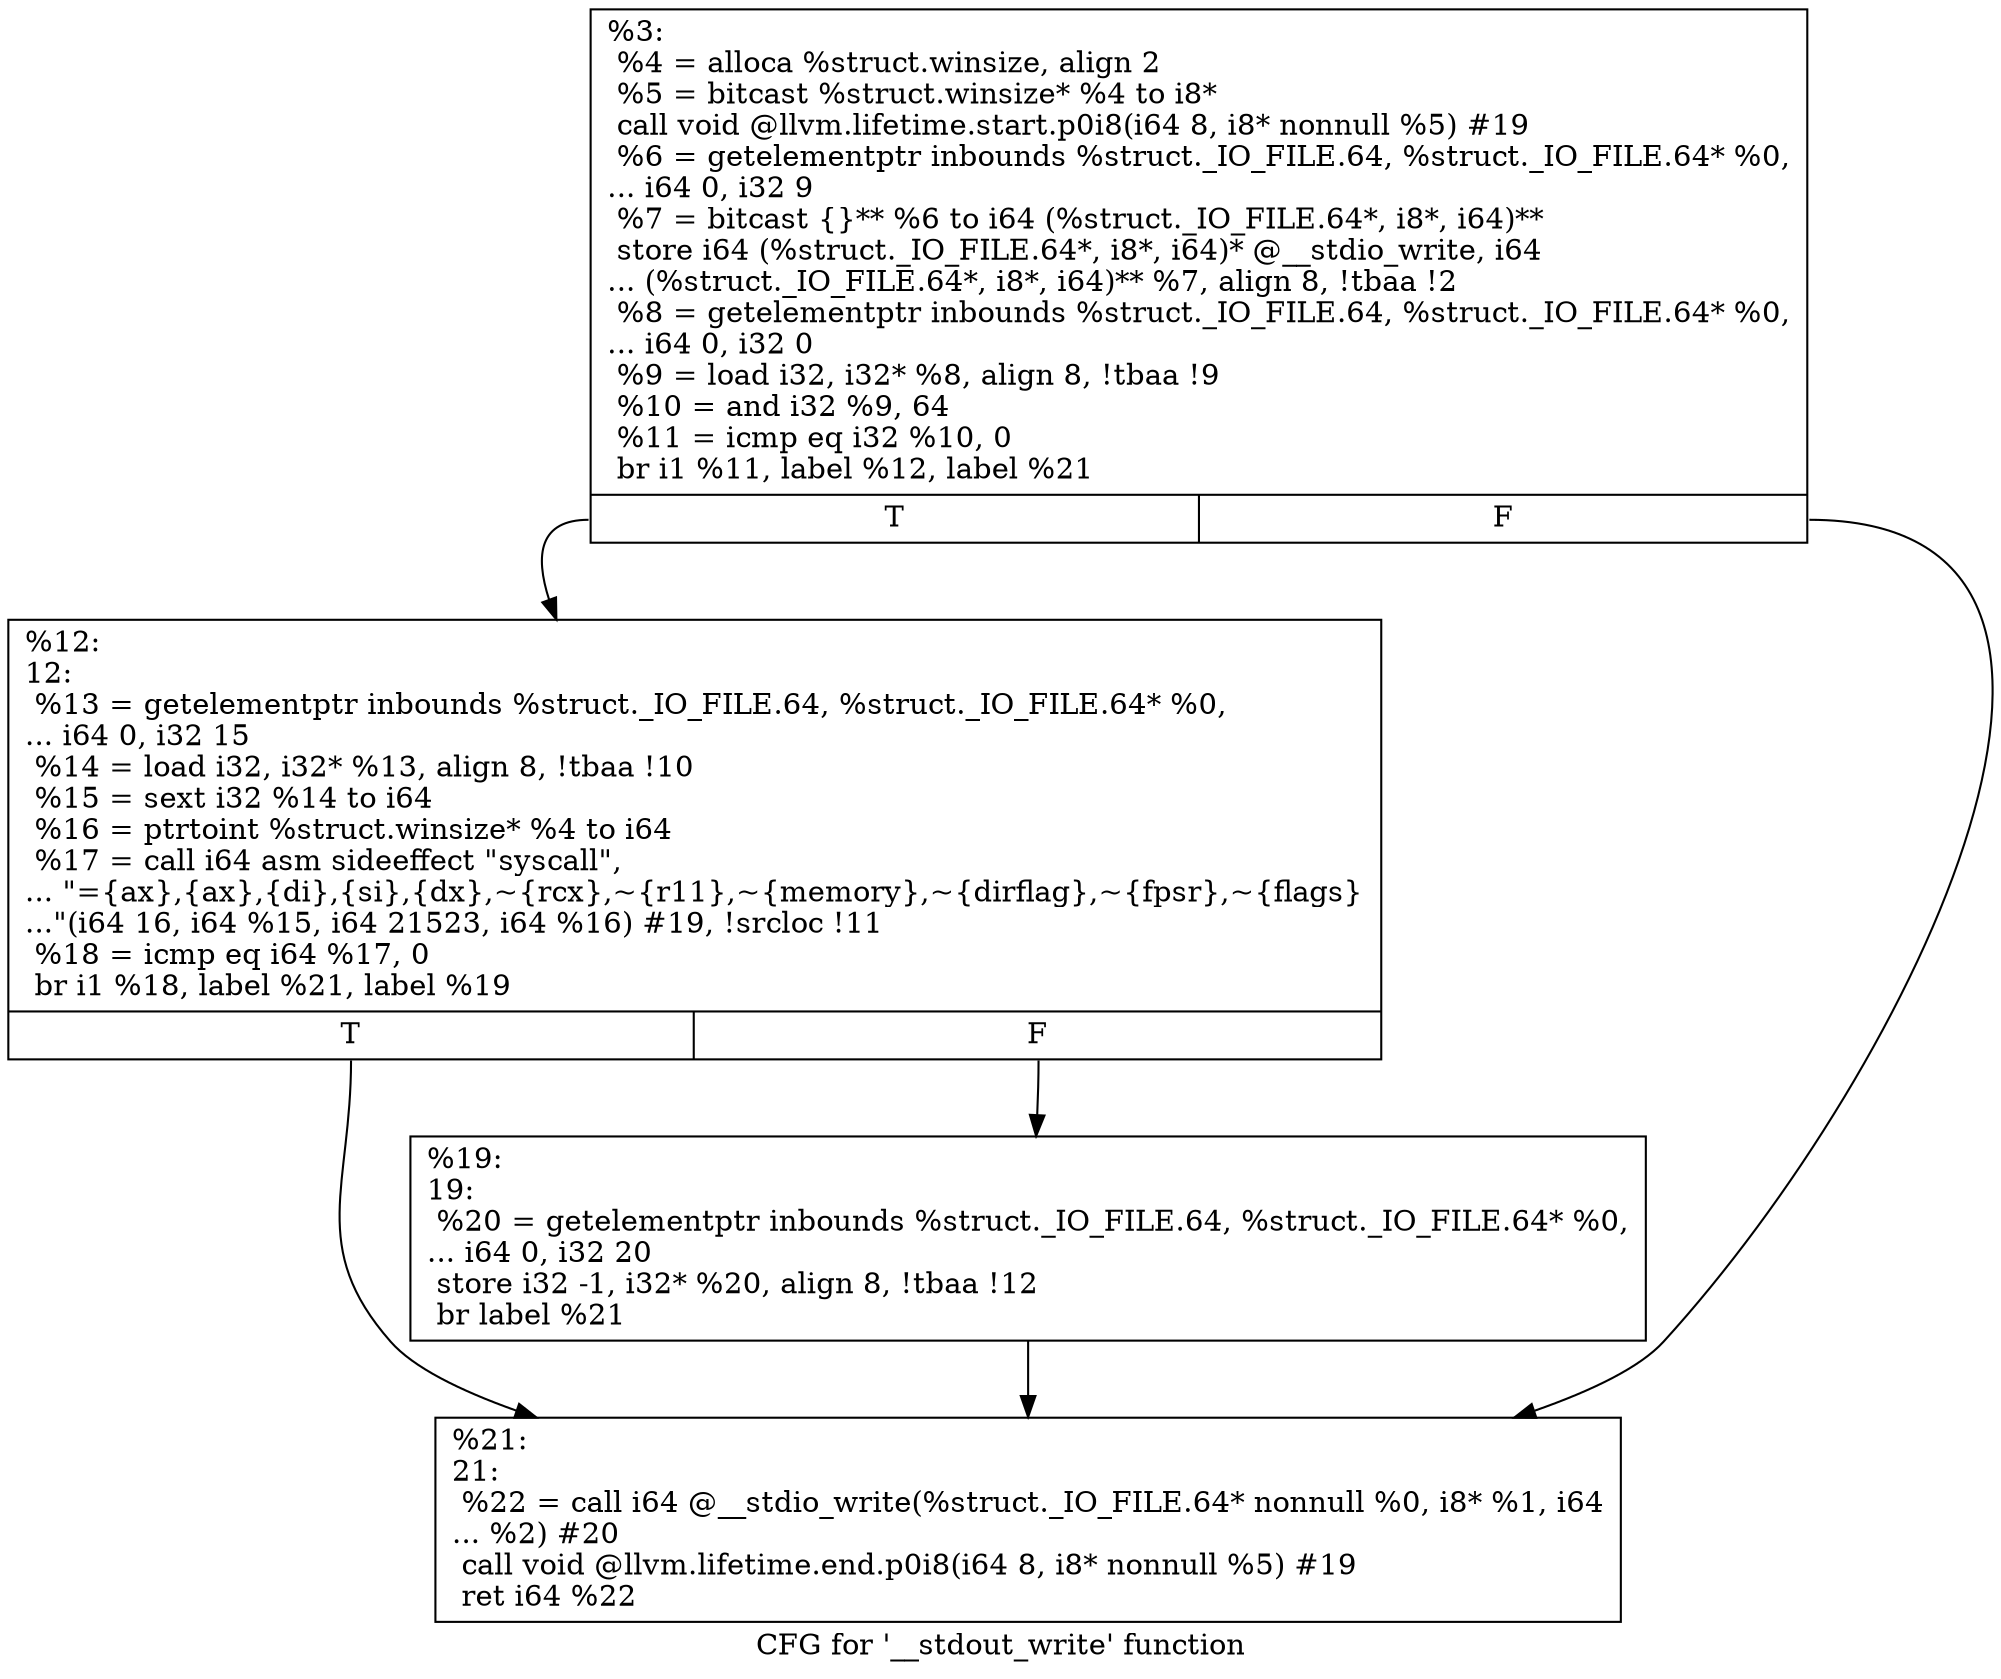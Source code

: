digraph "CFG for '__stdout_write' function" {
	label="CFG for '__stdout_write' function";

	Node0x1fd61b0 [shape=record,label="{%3:\l  %4 = alloca %struct.winsize, align 2\l  %5 = bitcast %struct.winsize* %4 to i8*\l  call void @llvm.lifetime.start.p0i8(i64 8, i8* nonnull %5) #19\l  %6 = getelementptr inbounds %struct._IO_FILE.64, %struct._IO_FILE.64* %0,\l... i64 0, i32 9\l  %7 = bitcast \{\}** %6 to i64 (%struct._IO_FILE.64*, i8*, i64)**\l  store i64 (%struct._IO_FILE.64*, i8*, i64)* @__stdio_write, i64\l... (%struct._IO_FILE.64*, i8*, i64)** %7, align 8, !tbaa !2\l  %8 = getelementptr inbounds %struct._IO_FILE.64, %struct._IO_FILE.64* %0,\l... i64 0, i32 0\l  %9 = load i32, i32* %8, align 8, !tbaa !9\l  %10 = and i32 %9, 64\l  %11 = icmp eq i32 %10, 0\l  br i1 %11, label %12, label %21\l|{<s0>T|<s1>F}}"];
	Node0x1fd61b0:s0 -> Node0x1fd6230;
	Node0x1fd61b0:s1 -> Node0x1fd6a90;
	Node0x1fd6230 [shape=record,label="{%12:\l12:                                               \l  %13 = getelementptr inbounds %struct._IO_FILE.64, %struct._IO_FILE.64* %0,\l... i64 0, i32 15\l  %14 = load i32, i32* %13, align 8, !tbaa !10\l  %15 = sext i32 %14 to i64\l  %16 = ptrtoint %struct.winsize* %4 to i64\l  %17 = call i64 asm sideeffect \"syscall\",\l... \"=\{ax\},\{ax\},\{di\},\{si\},\{dx\},~\{rcx\},~\{r11\},~\{memory\},~\{dirflag\},~\{fpsr\},~\{flags\}\l...\"(i64 16, i64 %15, i64 21523, i64 %16) #19, !srcloc !11\l  %18 = icmp eq i64 %17, 0\l  br i1 %18, label %21, label %19\l|{<s0>T|<s1>F}}"];
	Node0x1fd6230:s0 -> Node0x1fd6a90;
	Node0x1fd6230:s1 -> Node0x1fd6a40;
	Node0x1fd6a40 [shape=record,label="{%19:\l19:                                               \l  %20 = getelementptr inbounds %struct._IO_FILE.64, %struct._IO_FILE.64* %0,\l... i64 0, i32 20\l  store i32 -1, i32* %20, align 8, !tbaa !12\l  br label %21\l}"];
	Node0x1fd6a40 -> Node0x1fd6a90;
	Node0x1fd6a90 [shape=record,label="{%21:\l21:                                               \l  %22 = call i64 @__stdio_write(%struct._IO_FILE.64* nonnull %0, i8* %1, i64\l... %2) #20\l  call void @llvm.lifetime.end.p0i8(i64 8, i8* nonnull %5) #19\l  ret i64 %22\l}"];
}
